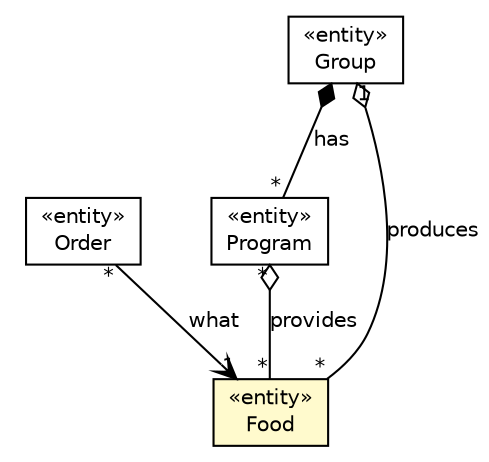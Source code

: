 #!/usr/local/bin/dot
#
# Class diagram 
# Generated by UMLGraph version 5.4 (http://www.umlgraph.org/)
#

digraph G {
	edge [fontname="Helvetica",fontsize=10,labelfontname="Helvetica",labelfontsize=10];
	node [fontname="Helvetica",fontsize=10,shape=plaintext];
	nodesep=0.25;
	ranksep=0.5;
	// hu.sch.kfc.server.domain.Order
	c4954 [label=<<table title="hu.sch.kfc.server.domain.Order" border="0" cellborder="1" cellspacing="0" cellpadding="2" port="p" href="./Order.html">
		<tr><td><table border="0" cellspacing="0" cellpadding="1">
<tr><td align="center" balign="center"> &#171;entity&#187; </td></tr>
<tr><td align="center" balign="center"> Order </td></tr>
		</table></td></tr>
		</table>>, URL="./Order.html", fontname="Helvetica", fontcolor="black", fontsize=10.0];
	// hu.sch.kfc.server.domain.Group
	c4957 [label=<<table title="hu.sch.kfc.server.domain.Group" border="0" cellborder="1" cellspacing="0" cellpadding="2" port="p" href="./Group.html">
		<tr><td><table border="0" cellspacing="0" cellpadding="1">
<tr><td align="center" balign="center"> &#171;entity&#187; </td></tr>
<tr><td align="center" balign="center"> Group </td></tr>
		</table></td></tr>
		</table>>, URL="./Group.html", fontname="Helvetica", fontcolor="black", fontsize=10.0];
	// hu.sch.kfc.server.domain.Program
	c4960 [label=<<table title="hu.sch.kfc.server.domain.Program" border="0" cellborder="1" cellspacing="0" cellpadding="2" port="p" href="./Program.html">
		<tr><td><table border="0" cellspacing="0" cellpadding="1">
<tr><td align="center" balign="center"> &#171;entity&#187; </td></tr>
<tr><td align="center" balign="center"> Program </td></tr>
		</table></td></tr>
		</table>>, URL="./Program.html", fontname="Helvetica", fontcolor="black", fontsize=10.0];
	// hu.sch.kfc.server.domain.Food
	c4961 [label=<<table title="hu.sch.kfc.server.domain.Food" border="0" cellborder="1" cellspacing="0" cellpadding="2" port="p" bgcolor="lemonChiffon" href="./Food.html">
		<tr><td><table border="0" cellspacing="0" cellpadding="1">
<tr><td align="center" balign="center"> &#171;entity&#187; </td></tr>
<tr><td align="center" balign="center"> Food </td></tr>
		</table></td></tr>
		</table>>, URL="./Food.html", fontname="Helvetica", fontcolor="black", fontsize=10.0];
	// hu.sch.kfc.server.domain.Order NAVASSOC hu.sch.kfc.server.domain.Food
	c4954:p -> c4961:p [taillabel="*", label="what", headlabel="1", fontname="Helvetica", fontcolor="black", fontsize=10.0, color="black", arrowhead=open];
	// hu.sch.kfc.server.domain.Group HAS hu.sch.kfc.server.domain.Food
	c4957:p -> c4961:p [taillabel="1", label="produces", headlabel="*", fontname="Helvetica", fontcolor="black", fontsize=10.0, color="black", arrowhead=none, arrowtail=ediamond, dir=both];
	// hu.sch.kfc.server.domain.Group COMPOSED hu.sch.kfc.server.domain.Program
	c4957:p -> c4960:p [taillabel="", label="has", headlabel="*", fontname="Helvetica", fontcolor="black", fontsize=10.0, color="black", arrowhead=none, arrowtail=diamond, dir=both];
	// hu.sch.kfc.server.domain.Program HAS hu.sch.kfc.server.domain.Food
	c4960:p -> c4961:p [taillabel="*", label="provides", headlabel="*", fontname="Helvetica", fontcolor="black", fontsize=10.0, color="black", arrowhead=none, arrowtail=ediamond, dir=both];
}

